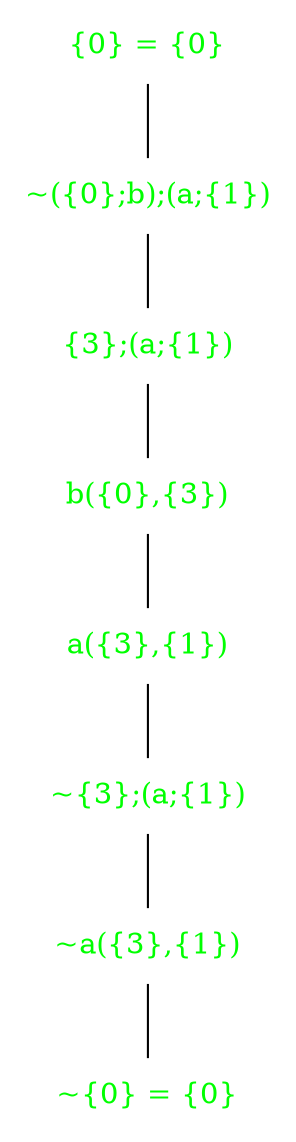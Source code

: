 graph {
node[shape="plaintext"]
N0x121f23fc0[label="{0} = {0}", fontcolor=green];
N0x121f04200[label="~({0};b);(a;{1})", fontcolor=green];
N0x121f24c20[label="{3};(a;{1})", fontcolor=green];
N0x121f27800[label="b({0},{3})", fontcolor=green];
N0x121f21340[label="a({3},{1})", fontcolor=green];
N0x121f245c0[label="~{3};(a;{1})", fontcolor=green];
N0x121f29e20[label="~a({3},{1})", fontcolor=green];
N0x121f26620[label="~{0} = {0}", fontcolor=green];
N0x121f29e20 -- N0x121f26620;
N0x121f245c0 -- N0x121f29e20;
N0x121f21340 -- N0x121f245c0;
N0x121f27800 -- N0x121f21340;
N0x121f24c20 -- N0x121f27800;
N0x121f04200 -- N0x121f24c20;
N0x121f23fc0 -- N0x121f04200;
}

